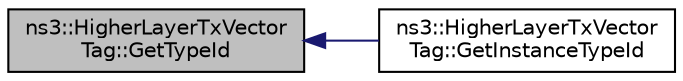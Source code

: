 digraph "ns3::HigherLayerTxVectorTag::GetTypeId"
{
  edge [fontname="Helvetica",fontsize="10",labelfontname="Helvetica",labelfontsize="10"];
  node [fontname="Helvetica",fontsize="10",shape=record];
  rankdir="LR";
  Node1 [label="ns3::HigherLayerTxVector\lTag::GetTypeId",height=0.2,width=0.4,color="black", fillcolor="grey75", style="filled", fontcolor="black"];
  Node1 -> Node2 [dir="back",color="midnightblue",fontsize="10",style="solid"];
  Node2 [label="ns3::HigherLayerTxVector\lTag::GetInstanceTypeId",height=0.2,width=0.4,color="black", fillcolor="white", style="filled",URL="$d5/d3c/classns3_1_1HigherLayerTxVectorTag.html#a6eb3fb2ef1d70fe1fe1199d10c25f451"];
}

